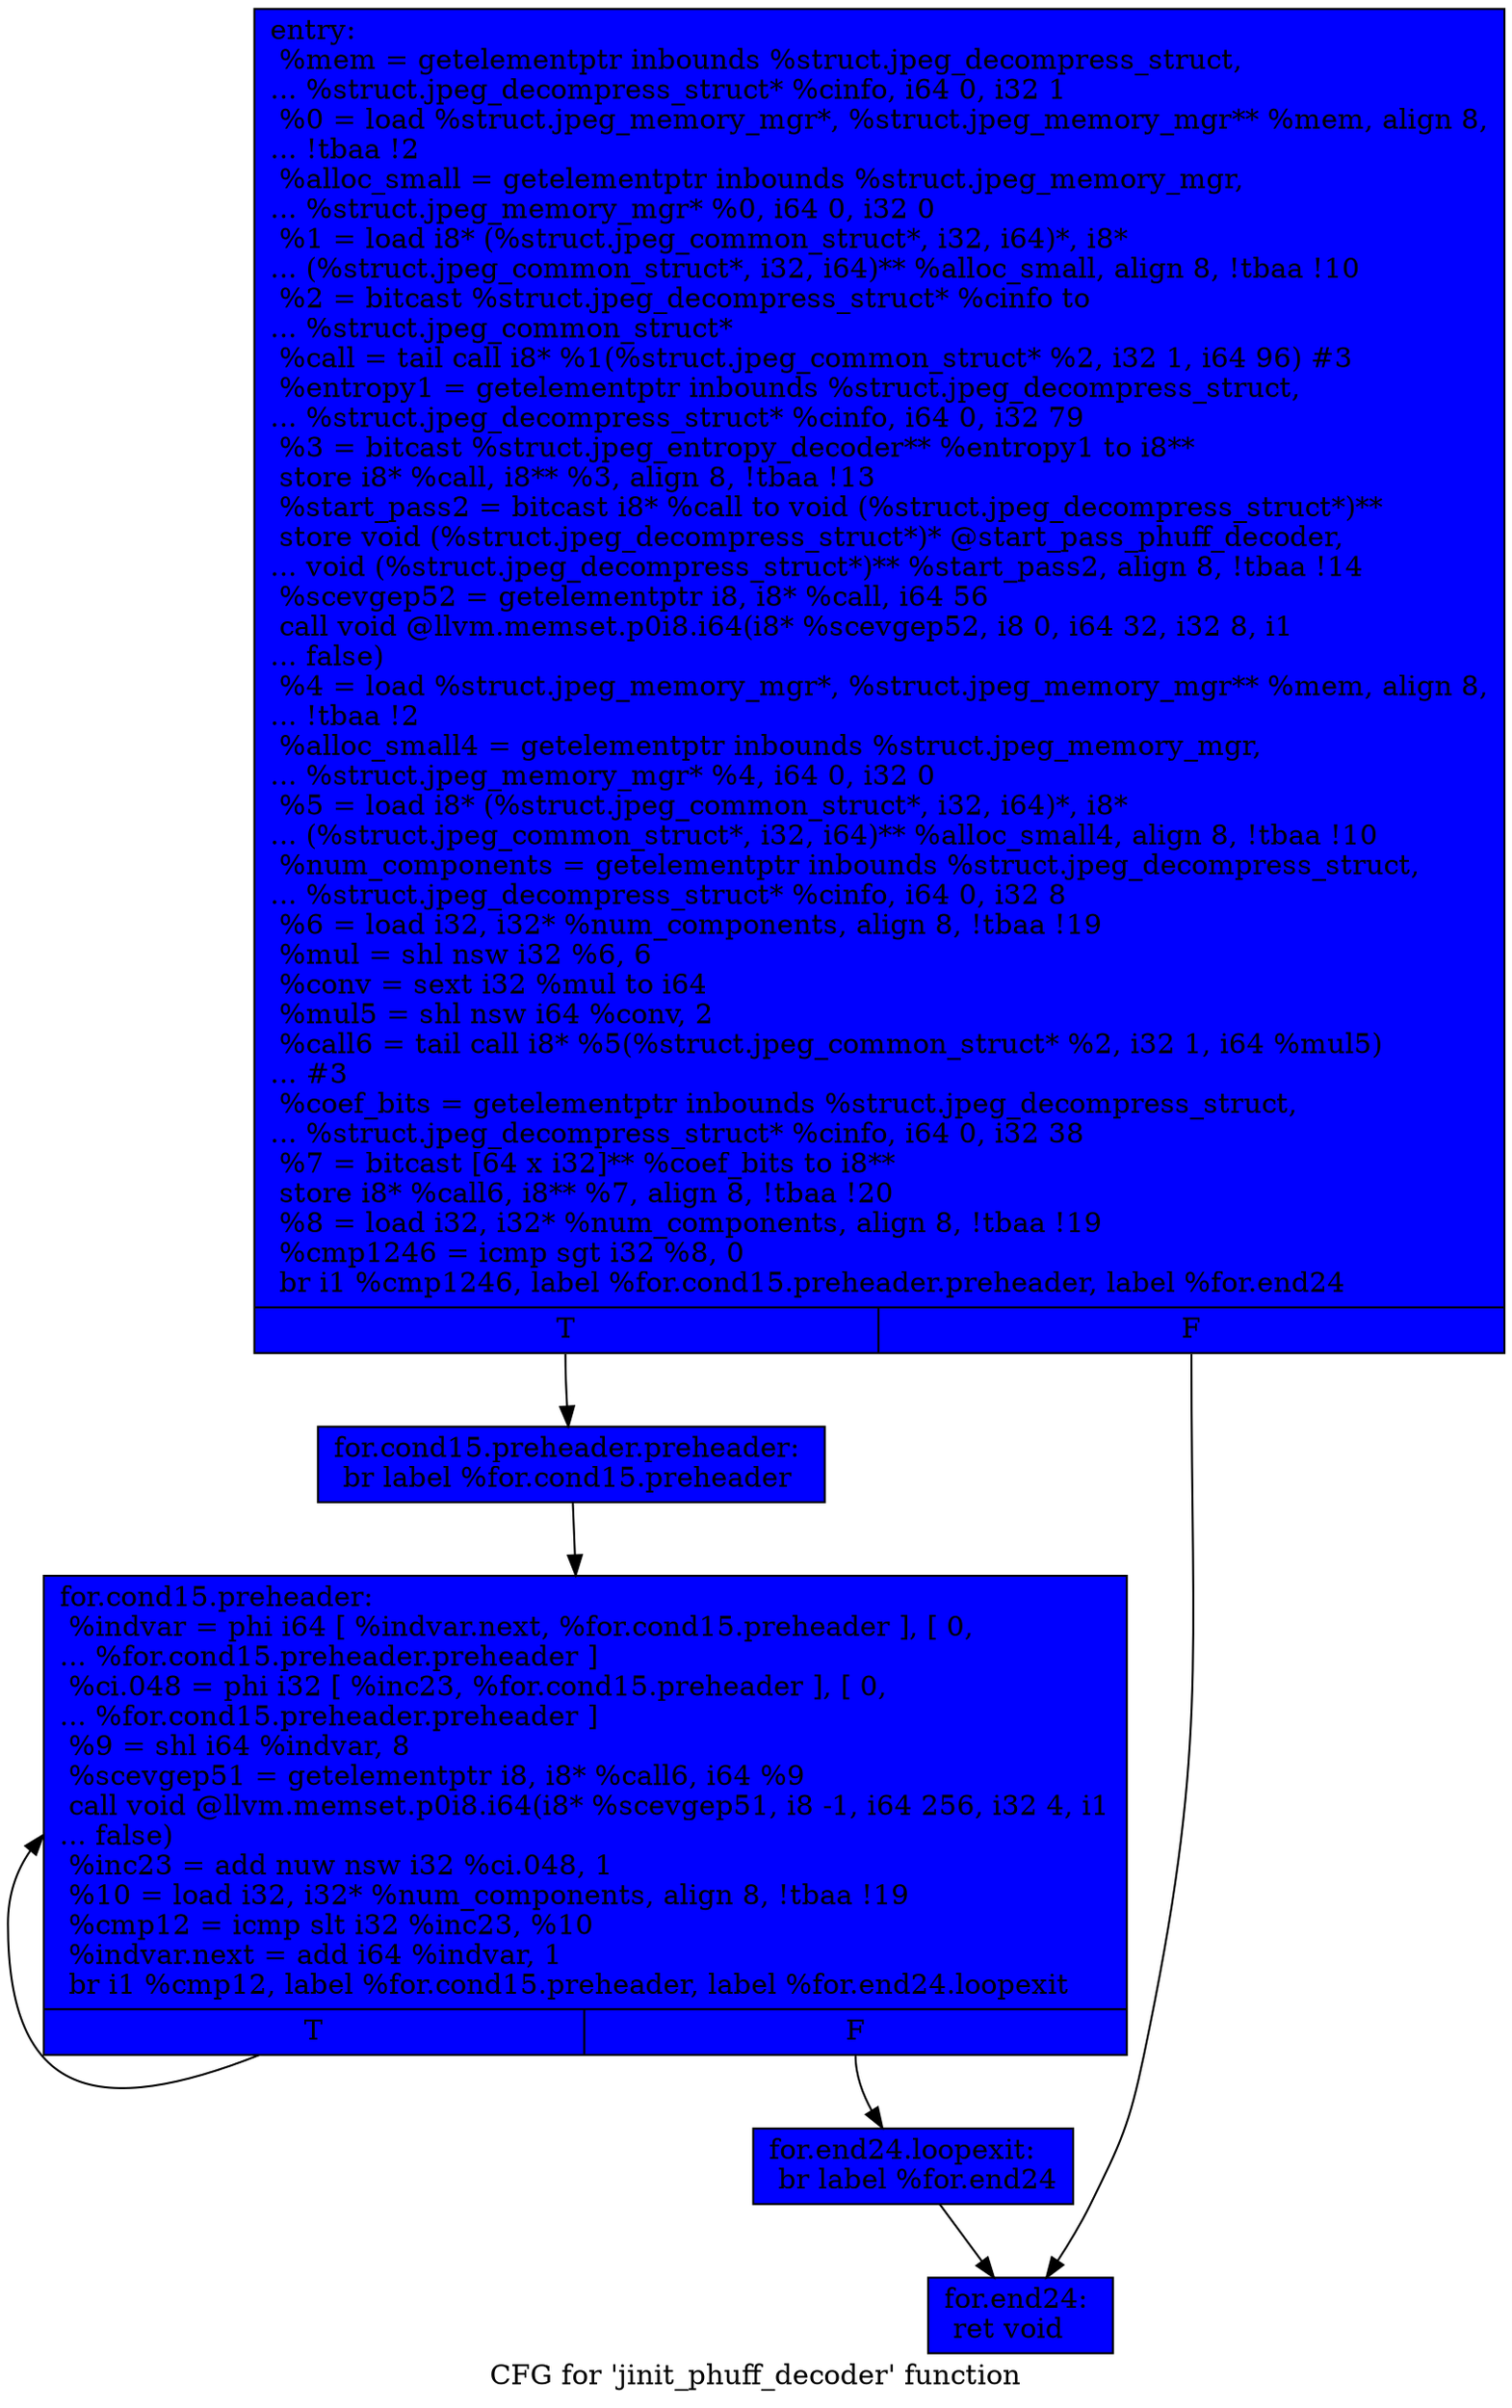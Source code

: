 digraph "CFG for 'jinit_phuff_decoder' function" {
	label="CFG for 'jinit_phuff_decoder' function";

	Node0x4f90ca0 [shape=record, style = filled, fillcolor = blue, label="{entry:\l  %mem = getelementptr inbounds %struct.jpeg_decompress_struct,\l... %struct.jpeg_decompress_struct* %cinfo, i64 0, i32 1\l  %0 = load %struct.jpeg_memory_mgr*, %struct.jpeg_memory_mgr** %mem, align 8,\l... !tbaa !2\l  %alloc_small = getelementptr inbounds %struct.jpeg_memory_mgr,\l... %struct.jpeg_memory_mgr* %0, i64 0, i32 0\l  %1 = load i8* (%struct.jpeg_common_struct*, i32, i64)*, i8*\l... (%struct.jpeg_common_struct*, i32, i64)** %alloc_small, align 8, !tbaa !10\l  %2 = bitcast %struct.jpeg_decompress_struct* %cinfo to\l... %struct.jpeg_common_struct*\l  %call = tail call i8* %1(%struct.jpeg_common_struct* %2, i32 1, i64 96) #3\l  %entropy1 = getelementptr inbounds %struct.jpeg_decompress_struct,\l... %struct.jpeg_decompress_struct* %cinfo, i64 0, i32 79\l  %3 = bitcast %struct.jpeg_entropy_decoder** %entropy1 to i8**\l  store i8* %call, i8** %3, align 8, !tbaa !13\l  %start_pass2 = bitcast i8* %call to void (%struct.jpeg_decompress_struct*)**\l  store void (%struct.jpeg_decompress_struct*)* @start_pass_phuff_decoder,\l... void (%struct.jpeg_decompress_struct*)** %start_pass2, align 8, !tbaa !14\l  %scevgep52 = getelementptr i8, i8* %call, i64 56\l  call void @llvm.memset.p0i8.i64(i8* %scevgep52, i8 0, i64 32, i32 8, i1\l... false)\l  %4 = load %struct.jpeg_memory_mgr*, %struct.jpeg_memory_mgr** %mem, align 8,\l... !tbaa !2\l  %alloc_small4 = getelementptr inbounds %struct.jpeg_memory_mgr,\l... %struct.jpeg_memory_mgr* %4, i64 0, i32 0\l  %5 = load i8* (%struct.jpeg_common_struct*, i32, i64)*, i8*\l... (%struct.jpeg_common_struct*, i32, i64)** %alloc_small4, align 8, !tbaa !10\l  %num_components = getelementptr inbounds %struct.jpeg_decompress_struct,\l... %struct.jpeg_decompress_struct* %cinfo, i64 0, i32 8\l  %6 = load i32, i32* %num_components, align 8, !tbaa !19\l  %mul = shl nsw i32 %6, 6\l  %conv = sext i32 %mul to i64\l  %mul5 = shl nsw i64 %conv, 2\l  %call6 = tail call i8* %5(%struct.jpeg_common_struct* %2, i32 1, i64 %mul5)\l... #3\l  %coef_bits = getelementptr inbounds %struct.jpeg_decompress_struct,\l... %struct.jpeg_decompress_struct* %cinfo, i64 0, i32 38\l  %7 = bitcast [64 x i32]** %coef_bits to i8**\l  store i8* %call6, i8** %7, align 8, !tbaa !20\l  %8 = load i32, i32* %num_components, align 8, !tbaa !19\l  %cmp1246 = icmp sgt i32 %8, 0\l  br i1 %cmp1246, label %for.cond15.preheader.preheader, label %for.end24\l|{<s0>T|<s1>F}}"];
	Node0x4f90ca0:s0 -> Node0x4f93770;
	Node0x4f90ca0:s1 -> Node0x4f95110;
	Node0x4f93770 [shape=record, style = filled, fillcolor = blue, label="{for.cond15.preheader.preheader:                   \l  br label %for.cond15.preheader\l}"];
	Node0x4f93770 -> Node0x4f95280;
	Node0x4f95280 [shape=record, style = filled, fillcolor = blue, label="{for.cond15.preheader:                             \l  %indvar = phi i64 [ %indvar.next, %for.cond15.preheader ], [ 0,\l... %for.cond15.preheader.preheader ]\l  %ci.048 = phi i32 [ %inc23, %for.cond15.preheader ], [ 0,\l... %for.cond15.preheader.preheader ]\l  %9 = shl i64 %indvar, 8\l  %scevgep51 = getelementptr i8, i8* %call6, i64 %9\l  call void @llvm.memset.p0i8.i64(i8* %scevgep51, i8 -1, i64 256, i32 4, i1\l... false)\l  %inc23 = add nuw nsw i32 %ci.048, 1\l  %10 = load i32, i32* %num_components, align 8, !tbaa !19\l  %cmp12 = icmp slt i32 %inc23, %10\l  %indvar.next = add i64 %indvar, 1\l  br i1 %cmp12, label %for.cond15.preheader, label %for.end24.loopexit\l|{<s0>T|<s1>F}}"];
	Node0x4f95280:s0 -> Node0x4f95280;
	Node0x4f95280:s1 -> Node0x4f94340;
	Node0x4f94340 [shape=record, style = filled, fillcolor = blue, label="{for.end24.loopexit:                               \l  br label %for.end24\l}"];
	Node0x4f94340 -> Node0x4f95110;
	Node0x4f95110 [shape=record, style = filled, fillcolor = blue, label="{for.end24:                                        \l  ret void\l}"];
}
